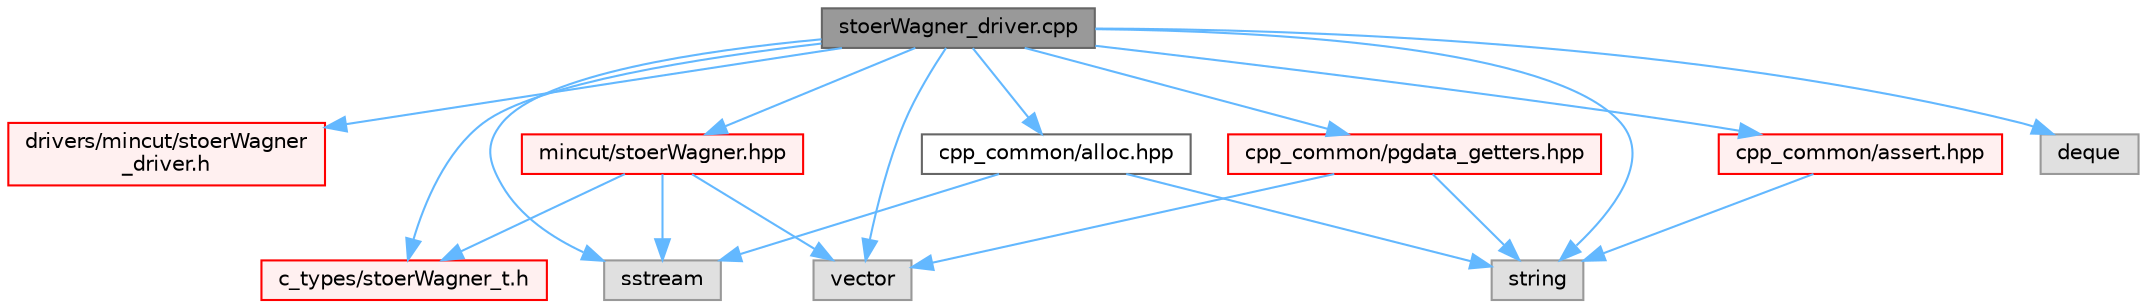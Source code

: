 digraph "stoerWagner_driver.cpp"
{
 // LATEX_PDF_SIZE
  bgcolor="transparent";
  edge [fontname=Helvetica,fontsize=10,labelfontname=Helvetica,labelfontsize=10];
  node [fontname=Helvetica,fontsize=10,shape=box,height=0.2,width=0.4];
  Node1 [id="Node000001",label="stoerWagner_driver.cpp",height=0.2,width=0.4,color="gray40", fillcolor="grey60", style="filled", fontcolor="black",tooltip=" "];
  Node1 -> Node2 [id="edge1_Node000001_Node000002",color="steelblue1",style="solid",tooltip=" "];
  Node2 [id="Node000002",label="drivers/mincut/stoerWagner\l_driver.h",height=0.2,width=0.4,color="red", fillcolor="#FFF0F0", style="filled",URL="$stoerWagner__driver_8h.html",tooltip=" "];
  Node1 -> Node4 [id="edge2_Node000001_Node000004",color="steelblue1",style="solid",tooltip=" "];
  Node4 [id="Node000004",label="sstream",height=0.2,width=0.4,color="grey60", fillcolor="#E0E0E0", style="filled",tooltip=" "];
  Node1 -> Node5 [id="edge3_Node000001_Node000005",color="steelblue1",style="solid",tooltip=" "];
  Node5 [id="Node000005",label="deque",height=0.2,width=0.4,color="grey60", fillcolor="#E0E0E0", style="filled",tooltip=" "];
  Node1 -> Node6 [id="edge4_Node000001_Node000006",color="steelblue1",style="solid",tooltip=" "];
  Node6 [id="Node000006",label="vector",height=0.2,width=0.4,color="grey60", fillcolor="#E0E0E0", style="filled",tooltip=" "];
  Node1 -> Node7 [id="edge5_Node000001_Node000007",color="steelblue1",style="solid",tooltip=" "];
  Node7 [id="Node000007",label="string",height=0.2,width=0.4,color="grey60", fillcolor="#E0E0E0", style="filled",tooltip=" "];
  Node1 -> Node8 [id="edge6_Node000001_Node000008",color="steelblue1",style="solid",tooltip=" "];
  Node8 [id="Node000008",label="mincut/stoerWagner.hpp",height=0.2,width=0.4,color="red", fillcolor="#FFF0F0", style="filled",URL="$stoerWagner_8hpp.html",tooltip=" "];
  Node8 -> Node6 [id="edge7_Node000008_Node000006",color="steelblue1",style="solid",tooltip=" "];
  Node8 -> Node4 [id="edge8_Node000008_Node000004",color="steelblue1",style="solid",tooltip=" "];
  Node8 -> Node43 [id="edge9_Node000008_Node000043",color="steelblue1",style="solid",tooltip=" "];
  Node43 [id="Node000043",label="c_types/stoerWagner_t.h",height=0.2,width=0.4,color="red", fillcolor="#FFF0F0", style="filled",URL="$stoerWagner__t_8h.html",tooltip=" "];
  Node1 -> Node44 [id="edge10_Node000001_Node000044",color="steelblue1",style="solid",tooltip=" "];
  Node44 [id="Node000044",label="cpp_common/pgdata_getters.hpp",height=0.2,width=0.4,color="red", fillcolor="#FFF0F0", style="filled",URL="$pgdata__getters_8hpp.html",tooltip=" "];
  Node44 -> Node7 [id="edge11_Node000044_Node000007",color="steelblue1",style="solid",tooltip=" "];
  Node44 -> Node6 [id="edge12_Node000044_Node000006",color="steelblue1",style="solid",tooltip=" "];
  Node1 -> Node58 [id="edge13_Node000001_Node000058",color="steelblue1",style="solid",tooltip=" "];
  Node58 [id="Node000058",label="cpp_common/alloc.hpp",height=0.2,width=0.4,color="grey40", fillcolor="white", style="filled",URL="$alloc_8hpp.html",tooltip=" "];
  Node58 -> Node7 [id="edge14_Node000058_Node000007",color="steelblue1",style="solid",tooltip=" "];
  Node58 -> Node4 [id="edge15_Node000058_Node000004",color="steelblue1",style="solid",tooltip=" "];
  Node1 -> Node35 [id="edge16_Node000001_Node000035",color="steelblue1",style="solid",tooltip=" "];
  Node35 [id="Node000035",label="cpp_common/assert.hpp",height=0.2,width=0.4,color="red", fillcolor="#FFF0F0", style="filled",URL="$assert_8hpp.html",tooltip="Assertions Handling."];
  Node35 -> Node7 [id="edge17_Node000035_Node000007",color="steelblue1",style="solid",tooltip=" "];
  Node1 -> Node43 [id="edge18_Node000001_Node000043",color="steelblue1",style="solid",tooltip=" "];
}
